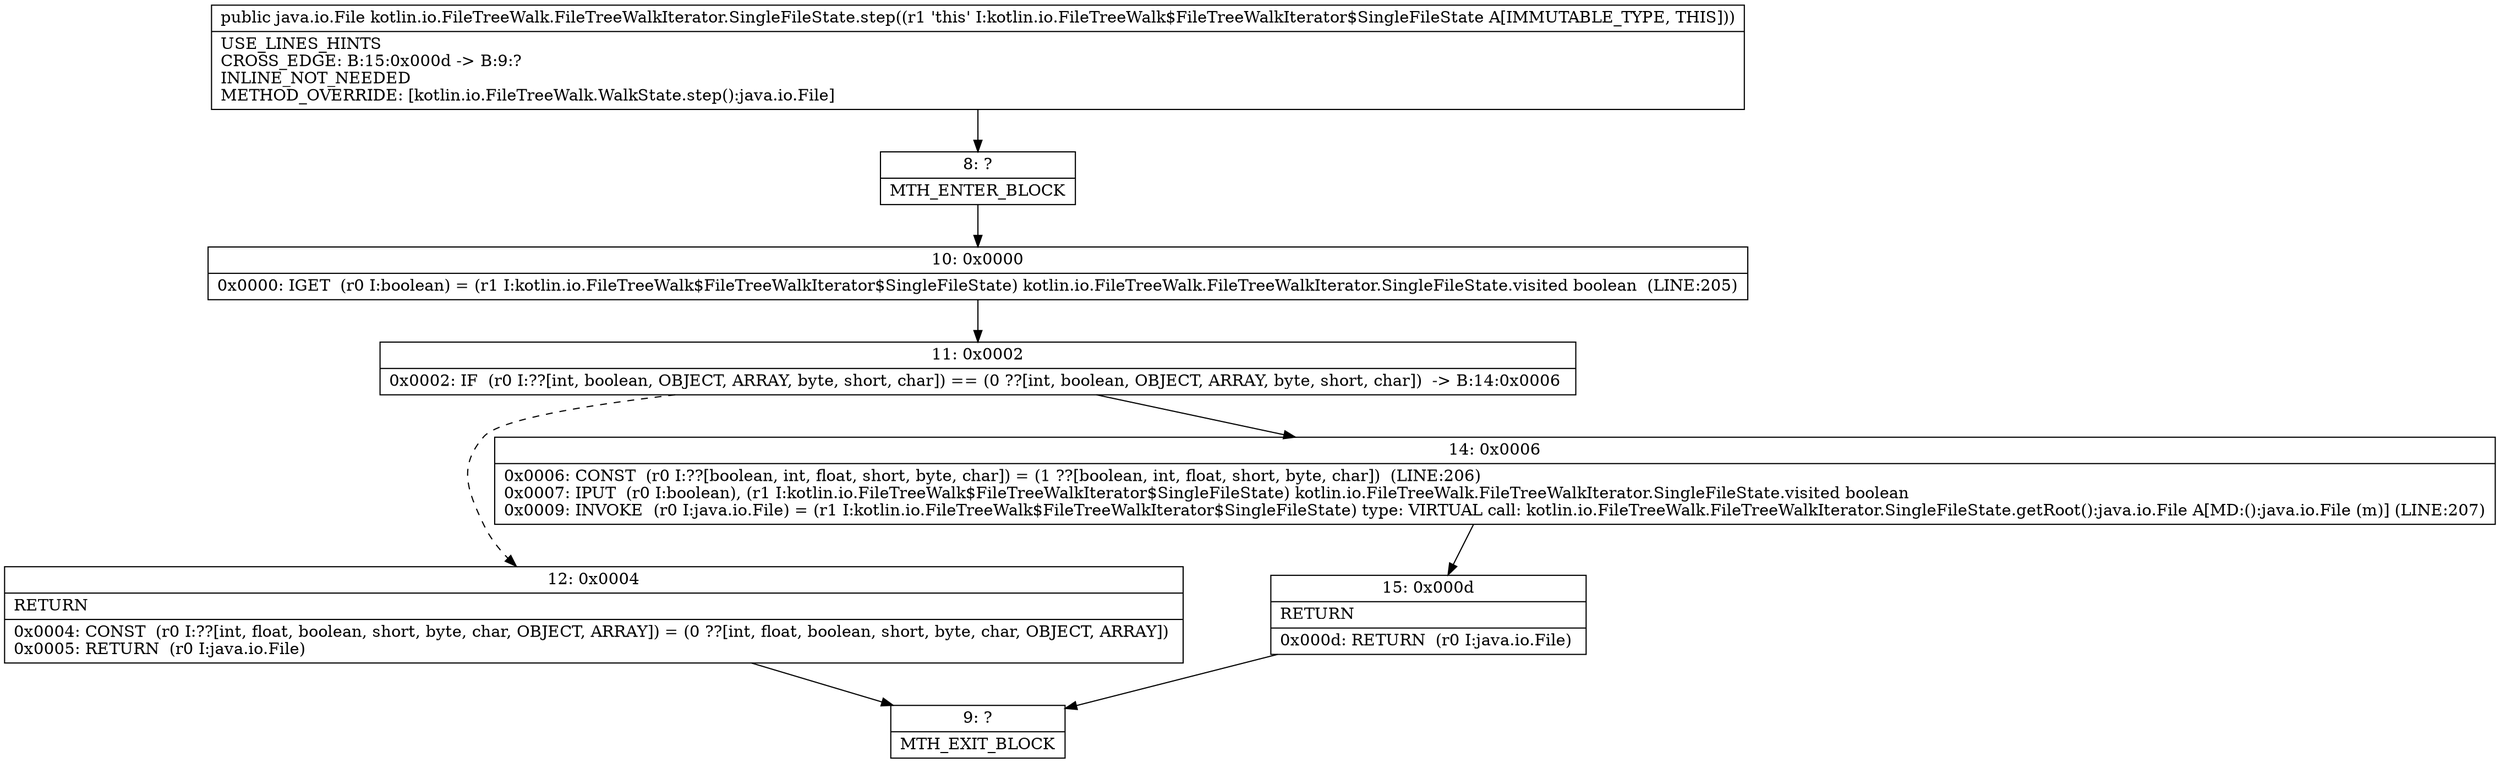 digraph "CFG forkotlin.io.FileTreeWalk.FileTreeWalkIterator.SingleFileState.step()Ljava\/io\/File;" {
Node_8 [shape=record,label="{8\:\ ?|MTH_ENTER_BLOCK\l}"];
Node_10 [shape=record,label="{10\:\ 0x0000|0x0000: IGET  (r0 I:boolean) = (r1 I:kotlin.io.FileTreeWalk$FileTreeWalkIterator$SingleFileState) kotlin.io.FileTreeWalk.FileTreeWalkIterator.SingleFileState.visited boolean  (LINE:205)\l}"];
Node_11 [shape=record,label="{11\:\ 0x0002|0x0002: IF  (r0 I:??[int, boolean, OBJECT, ARRAY, byte, short, char]) == (0 ??[int, boolean, OBJECT, ARRAY, byte, short, char])  \-\> B:14:0x0006 \l}"];
Node_12 [shape=record,label="{12\:\ 0x0004|RETURN\l|0x0004: CONST  (r0 I:??[int, float, boolean, short, byte, char, OBJECT, ARRAY]) = (0 ??[int, float, boolean, short, byte, char, OBJECT, ARRAY]) \l0x0005: RETURN  (r0 I:java.io.File) \l}"];
Node_9 [shape=record,label="{9\:\ ?|MTH_EXIT_BLOCK\l}"];
Node_14 [shape=record,label="{14\:\ 0x0006|0x0006: CONST  (r0 I:??[boolean, int, float, short, byte, char]) = (1 ??[boolean, int, float, short, byte, char])  (LINE:206)\l0x0007: IPUT  (r0 I:boolean), (r1 I:kotlin.io.FileTreeWalk$FileTreeWalkIterator$SingleFileState) kotlin.io.FileTreeWalk.FileTreeWalkIterator.SingleFileState.visited boolean \l0x0009: INVOKE  (r0 I:java.io.File) = (r1 I:kotlin.io.FileTreeWalk$FileTreeWalkIterator$SingleFileState) type: VIRTUAL call: kotlin.io.FileTreeWalk.FileTreeWalkIterator.SingleFileState.getRoot():java.io.File A[MD:():java.io.File (m)] (LINE:207)\l}"];
Node_15 [shape=record,label="{15\:\ 0x000d|RETURN\l|0x000d: RETURN  (r0 I:java.io.File) \l}"];
MethodNode[shape=record,label="{public java.io.File kotlin.io.FileTreeWalk.FileTreeWalkIterator.SingleFileState.step((r1 'this' I:kotlin.io.FileTreeWalk$FileTreeWalkIterator$SingleFileState A[IMMUTABLE_TYPE, THIS]))  | USE_LINES_HINTS\lCROSS_EDGE: B:15:0x000d \-\> B:9:?\lINLINE_NOT_NEEDED\lMETHOD_OVERRIDE: [kotlin.io.FileTreeWalk.WalkState.step():java.io.File]\l}"];
MethodNode -> Node_8;Node_8 -> Node_10;
Node_10 -> Node_11;
Node_11 -> Node_12[style=dashed];
Node_11 -> Node_14;
Node_12 -> Node_9;
Node_14 -> Node_15;
Node_15 -> Node_9;
}

